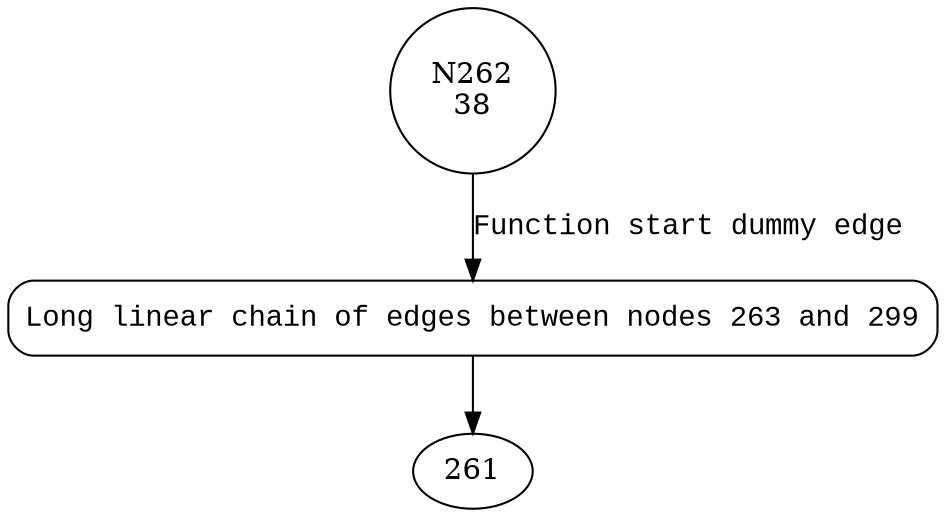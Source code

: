 digraph __utac__exception__cf_handler_set {
262 [shape="circle" label="N262\n38"]
263 [shape="circle" label="N263\n37"]
263 [style="filled,bold" penwidth="1" fillcolor="white" fontname="Courier New" shape="Mrecord" label="Long linear chain of edges between nodes 263 and 299"]
263 -> 261[label=""]
262 -> 263 [label="Function start dummy edge" fontname="Courier New"]
}